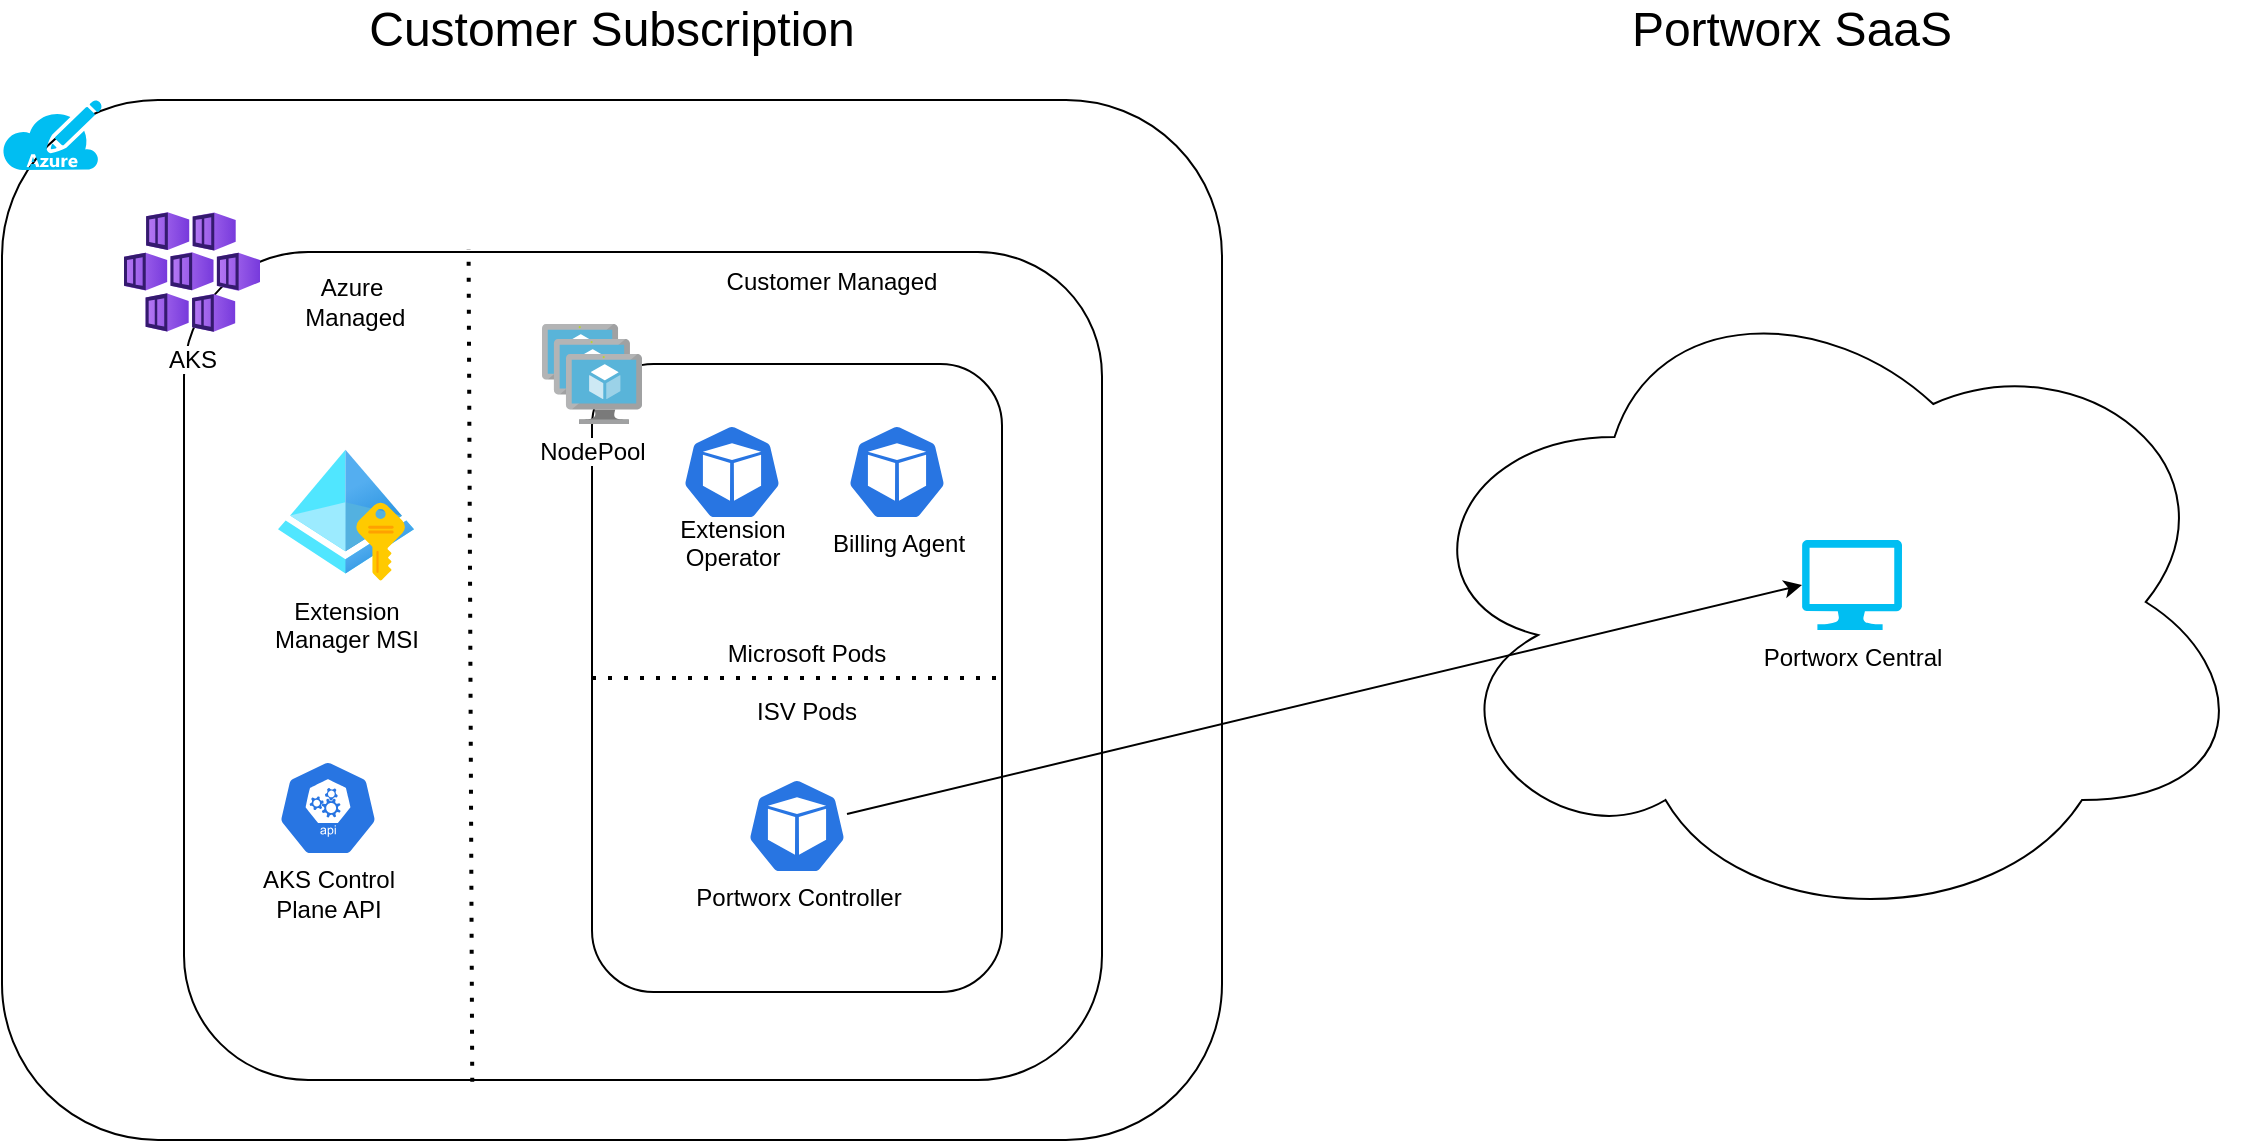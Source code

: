 <mxfile>
    <diagram id="0H2dr8lKuTRDLRoKdCOH" name="Page-1">
        <mxGraphModel dx="1446" dy="669" grid="1" gridSize="10" guides="1" tooltips="1" connect="1" arrows="1" fold="1" page="1" pageScale="1" pageWidth="850" pageHeight="1100" math="0" shadow="0">
            <root>
                <mxCell id="0"/>
                <mxCell id="1" parent="0"/>
                <mxCell id="2" value="" style="ellipse;shape=cloud;whiteSpace=wrap;html=1;" vertex="1" parent="1">
                    <mxGeometry x="880" y="186" width="425" height="330" as="geometry"/>
                </mxCell>
                <mxCell id="3" value="" style="rounded=1;whiteSpace=wrap;html=1;" vertex="1" parent="1">
                    <mxGeometry x="180" y="100" width="610" height="520" as="geometry"/>
                </mxCell>
                <mxCell id="4" value="" style="verticalLabelPosition=bottom;html=1;verticalAlign=top;align=center;strokeColor=none;fillColor=#00BEF2;shape=mxgraph.azure.azure_subscription;" vertex="1" parent="1">
                    <mxGeometry x="180" y="100" width="50" height="35" as="geometry"/>
                </mxCell>
                <mxCell id="5" value="" style="rounded=1;whiteSpace=wrap;html=1;" vertex="1" parent="1">
                    <mxGeometry x="271" y="176" width="459" height="414" as="geometry"/>
                </mxCell>
                <mxCell id="6" value="AKS" style="aspect=fixed;html=1;points=[];align=center;image;fontSize=12;image=img/lib/azure2/compute/Kubernetes_Services.svg;" vertex="1" parent="1">
                    <mxGeometry x="241" y="156" width="68" height="60" as="geometry"/>
                </mxCell>
                <mxCell id="7" value="" style="rounded=1;whiteSpace=wrap;html=1;" vertex="1" parent="1">
                    <mxGeometry x="475" y="232" width="205" height="314" as="geometry"/>
                </mxCell>
                <mxCell id="8" value="NodePool" style="sketch=0;aspect=fixed;html=1;points=[];align=center;image;fontSize=12;image=img/lib/mscae/VM_Scale_Set.svg;" vertex="1" parent="1">
                    <mxGeometry x="450" y="212" width="50" height="50" as="geometry"/>
                </mxCell>
                <mxCell id="9" value="&lt;br&gt;&lt;br&gt;&lt;br&gt;&lt;br&gt;&lt;br&gt;Portworx Controller" style="sketch=0;html=1;dashed=0;whitespace=wrap;fillColor=#2875E2;strokeColor=#ffffff;points=[[0.005,0.63,0],[0.1,0.2,0],[0.9,0.2,0],[0.5,0,0],[0.995,0.63,0],[0.72,0.99,0],[0.5,1,0],[0.28,0.99,0]];shape=mxgraph.kubernetes.icon;prIcon=pod" vertex="1" parent="1">
                    <mxGeometry x="552.5" y="439" width="50" height="48" as="geometry"/>
                </mxCell>
                <mxCell id="10" value="&lt;br&gt;&lt;br&gt;&lt;br&gt;&lt;br&gt;&lt;br&gt;&lt;br&gt;AKS Control&lt;br&gt;Plane API" style="sketch=0;html=1;dashed=0;whitespace=wrap;fillColor=#2875E2;strokeColor=#ffffff;points=[[0.005,0.63,0],[0.1,0.2,0],[0.9,0.2,0],[0.5,0,0],[0.995,0.63,0],[0.72,0.99,0],[0.5,1,0],[0.28,0.99,0]];shape=mxgraph.kubernetes.icon;prIcon=api" vertex="1" parent="1">
                    <mxGeometry x="318" y="430" width="50" height="48" as="geometry"/>
                </mxCell>
                <mxCell id="11" value="&lt;font style=&quot;font-size: 24px&quot;&gt;Customer Subscription&lt;/font&gt;" style="text;html=1;strokeColor=none;fillColor=none;align=center;verticalAlign=middle;whiteSpace=wrap;rounded=0;" vertex="1" parent="1">
                    <mxGeometry x="255" y="50" width="460" height="30" as="geometry"/>
                </mxCell>
                <mxCell id="12" value="&lt;font style=&quot;font-size: 24px&quot;&gt;Portworx SaaS&lt;/font&gt;" style="text;html=1;strokeColor=none;fillColor=none;align=center;verticalAlign=middle;whiteSpace=wrap;rounded=0;" vertex="1" parent="1">
                    <mxGeometry x="845" y="50" width="460" height="30" as="geometry"/>
                </mxCell>
                <mxCell id="13" style="edgeStyle=none;html=1;fontSize=24;entryX=0;entryY=0.5;entryDx=0;entryDy=0;entryPerimeter=0;" edge="1" parent="1" source="9" target="23">
                    <mxGeometry relative="1" as="geometry">
                        <mxPoint x="920" y="370.79" as="targetPoint"/>
                    </mxGeometry>
                </mxCell>
                <mxCell id="14" value="" style="endArrow=none;dashed=1;html=1;dashPattern=1 3;strokeWidth=2;fontSize=12;entryX=1;entryY=0.5;entryDx=0;entryDy=0;exitX=0;exitY=0.5;exitDx=0;exitDy=0;" edge="1" parent="1" source="7" target="7">
                    <mxGeometry width="50" height="50" relative="1" as="geometry">
                        <mxPoint x="500" y="406" as="sourcePoint"/>
                        <mxPoint x="550" y="356" as="targetPoint"/>
                    </mxGeometry>
                </mxCell>
                <mxCell id="15" value="Microsoft Pods" style="text;html=1;strokeColor=none;fillColor=none;align=center;verticalAlign=middle;whiteSpace=wrap;rounded=0;fontSize=12;" vertex="1" parent="1">
                    <mxGeometry x="500" y="362" width="165" height="30" as="geometry"/>
                </mxCell>
                <mxCell id="16" value="ISV Pods" style="text;html=1;strokeColor=none;fillColor=none;align=center;verticalAlign=middle;whiteSpace=wrap;rounded=0;fontSize=12;" vertex="1" parent="1">
                    <mxGeometry x="500" y="391" width="165" height="30" as="geometry"/>
                </mxCell>
                <mxCell id="17" value="" style="endArrow=none;dashed=1;html=1;dashPattern=1 3;strokeWidth=2;fontSize=12;exitX=0.314;exitY=1.002;exitDx=0;exitDy=0;entryX=0.31;entryY=-0.003;entryDx=0;entryDy=0;entryPerimeter=0;exitPerimeter=0;" edge="1" parent="1" source="5" target="5">
                    <mxGeometry width="50" height="50" relative="1" as="geometry">
                        <mxPoint x="390" y="220" as="sourcePoint"/>
                        <mxPoint x="440" y="170" as="targetPoint"/>
                    </mxGeometry>
                </mxCell>
                <mxCell id="18" value="Customer Managed" style="text;html=1;strokeColor=none;fillColor=none;align=center;verticalAlign=middle;whiteSpace=wrap;rounded=0;fontSize=12;" vertex="1" parent="1">
                    <mxGeometry x="520" y="176" width="150" height="30" as="geometry"/>
                </mxCell>
                <mxCell id="19" value="Azure&lt;br&gt;&amp;nbsp;Managed" style="text;html=1;strokeColor=none;fillColor=none;align=center;verticalAlign=middle;whiteSpace=wrap;rounded=0;fontSize=12;" vertex="1" parent="1">
                    <mxGeometry x="280" y="186" width="150" height="30" as="geometry"/>
                </mxCell>
                <mxCell id="20" value="Extension&lt;br&gt;Manager MSI" style="aspect=fixed;html=1;points=[];align=center;image;fontSize=12;image=img/lib/azure2/identity/Managed_Identities.svg;" vertex="1" parent="1">
                    <mxGeometry x="318" y="273.5" width="68" height="68" as="geometry"/>
                </mxCell>
                <mxCell id="21" value="&lt;br&gt;&lt;br&gt;&lt;br&gt;&lt;br&gt;&lt;br&gt;Billing Agent" style="sketch=0;html=1;dashed=0;whitespace=wrap;fillColor=#2875E2;strokeColor=#ffffff;points=[[0.005,0.63,0],[0.1,0.2,0],[0.9,0.2,0],[0.5,0,0],[0.995,0.63,0],[0.72,0.99,0],[0.5,1,0],[0.28,0.99,0]];shape=mxgraph.kubernetes.icon;prIcon=pod" vertex="1" parent="1">
                    <mxGeometry x="602.5" y="262" width="50" height="48" as="geometry"/>
                </mxCell>
                <mxCell id="22" value="&lt;br&gt;&lt;br&gt;&lt;br&gt;&lt;br&gt;&lt;br&gt;Extension&lt;br&gt;Operator" style="sketch=0;html=1;dashed=0;whitespace=wrap;fillColor=#2875E2;strokeColor=#ffffff;points=[[0.005,0.63,0],[0.1,0.2,0],[0.9,0.2,0],[0.5,0,0],[0.995,0.63,0],[0.72,0.99,0],[0.5,1,0],[0.28,0.99,0]];shape=mxgraph.kubernetes.icon;prIcon=pod" vertex="1" parent="1">
                    <mxGeometry x="520" y="262" width="50" height="48" as="geometry"/>
                </mxCell>
                <mxCell id="23" value="Portworx Central" style="verticalLabelPosition=bottom;html=1;verticalAlign=top;align=center;strokeColor=none;fillColor=#00BEF2;shape=mxgraph.azure.computer;pointerEvents=1;" vertex="1" parent="1">
                    <mxGeometry x="1080" y="320" width="50" height="45" as="geometry"/>
                </mxCell>
            </root>
        </mxGraphModel>
    </diagram>
</mxfile>